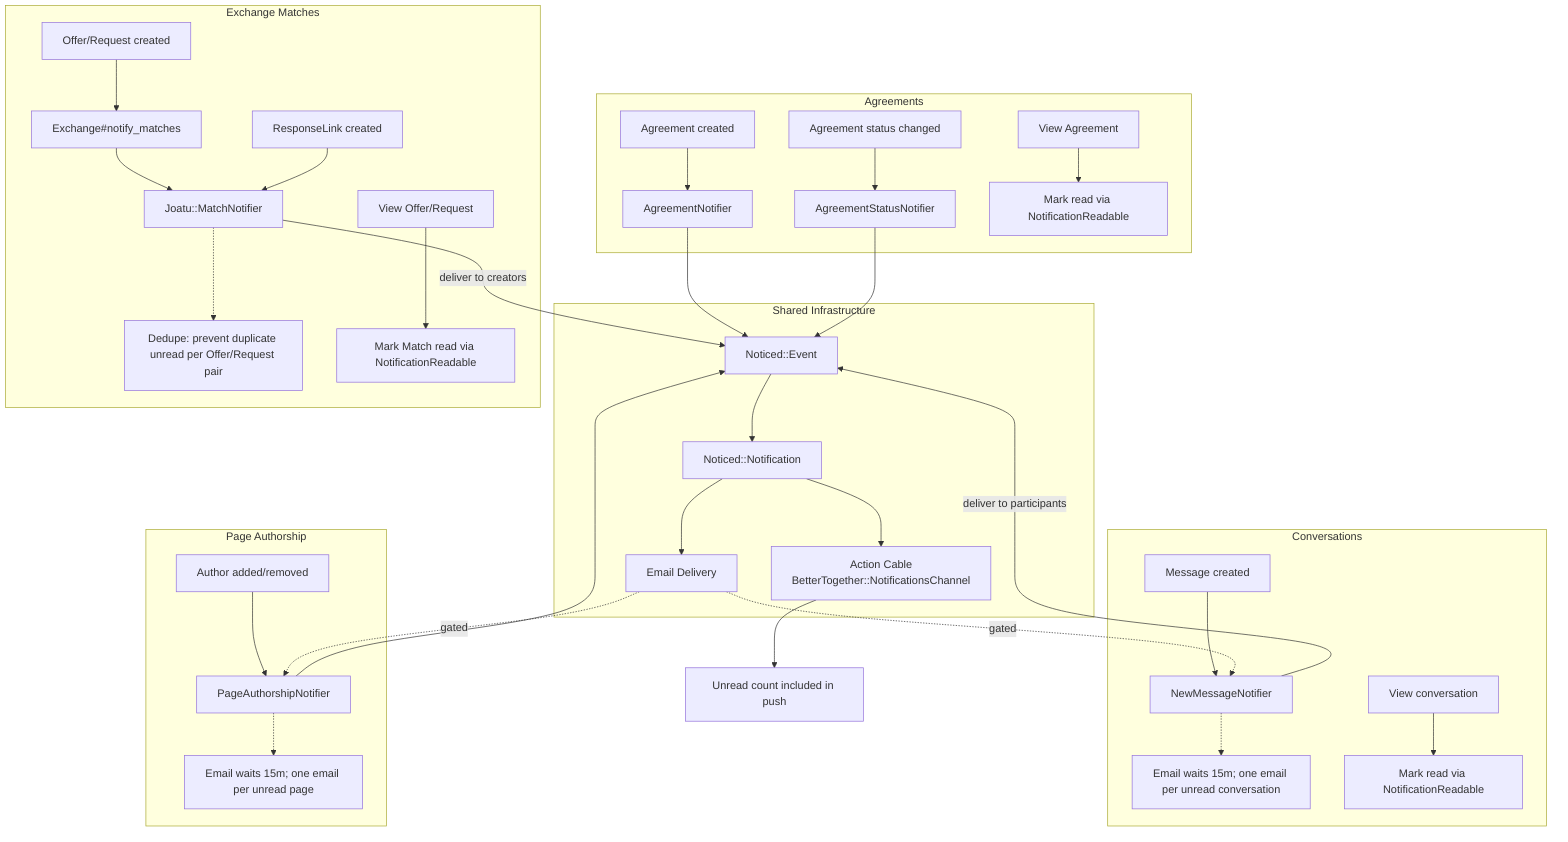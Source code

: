 flowchart TD

  %% Shared
  subgraph SH[Shared Infrastructure]
    EV[Noticed::Event] --> NN[Noticed::Notification]
    NN --> AC[Action Cable\nBetterTogether::NotificationsChannel]
    NN --> EM[Email Delivery]
  end

  %% Messaging Flow
  subgraph MSG[Conversations]
    M1[Message created] --> NMN[NewMessageNotifier]
    NMN -->|deliver to participants| EV
    EM -. gated .-> NMN
    NMN -.-> NMN_NOTE[Email waits 15m; one email per unread conversation]
    MREAD[View conversation] --> MR[Mark read via NotificationReadable]
  end

  %% Exchange: Matches
  subgraph MAT[Exchange Matches]
    X1[Offer/Request created] --> MF[Exchange#notify_matches]
    MF --> MN[Joatu::MatchNotifier]
    RL[ResponseLink created] --> MN
    MN -->|deliver to creators| EV
    MN -.-> MN_NOTE[Dedupe: prevent duplicate unread per Offer/Request pair]
    VOR[View Offer/Request] --> MMR[Mark Match read via NotificationReadable]
  end

  %% Agreements
  subgraph AGR[Agreements]
    A1[Agreement created] --> AN[AgreementNotifier]
    A2[Agreement status changed] --> ASN[AgreementStatusNotifier]
    AN --> EV
    ASN --> EV
    VAG[View Agreement] --> AR[Mark read via NotificationReadable]
  end

  %% Page Authorship
  subgraph PAG[Page Authorship]
    P1[Author added/removed] --> PAN[PageAuthorshipNotifier]
    PAN --> EV
    EM -. gated .-> PAN
    PAN -.-> PAN_NOTE[Email waits 15m; one email per unread page]
  end

  %% Unread Count
  AC --> UC[Unread count included in push]